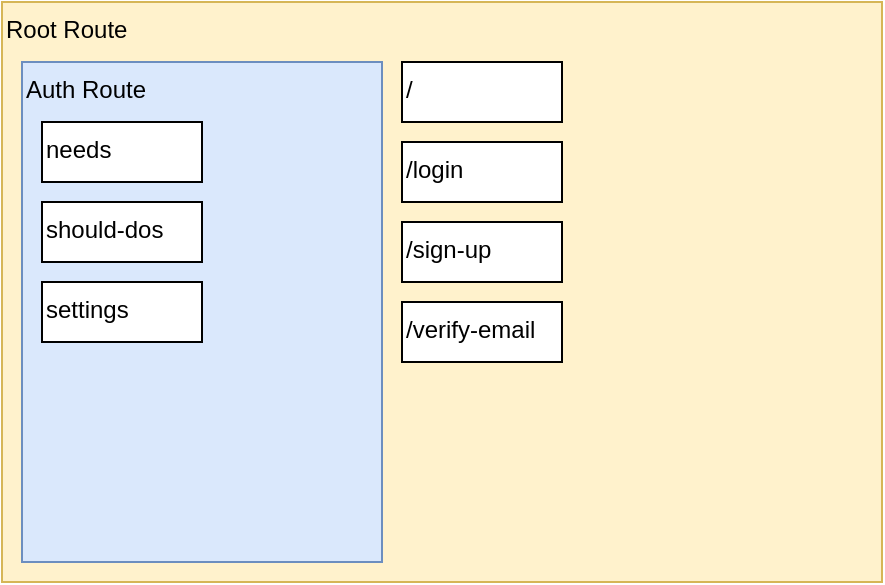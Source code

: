 <mxfile version="22.1.4" type="github">
  <diagram name="Page-1" id="e1RGGrZxxhzuxi-Nd0hM">
    <mxGraphModel dx="954" dy="532" grid="1" gridSize="10" guides="1" tooltips="1" connect="1" arrows="1" fold="1" page="1" pageScale="1" pageWidth="850" pageHeight="1100" math="0" shadow="0">
      <root>
        <mxCell id="0" />
        <mxCell id="1" parent="0" />
        <mxCell id="XZPgrRN6qtijMVRaPW6N-1" value="Root Route" style="rounded=0;whiteSpace=wrap;html=1;verticalAlign=top;align=left;fillColor=#fff2cc;strokeColor=#d6b656;" parent="1" vertex="1">
          <mxGeometry x="210" y="100" width="440" height="290" as="geometry" />
        </mxCell>
        <mxCell id="ZYC0NnvtjXSlAY5eB8kO-1" value="Auth Route" style="rounded=0;whiteSpace=wrap;html=1;verticalAlign=top;align=left;fillColor=#dae8fc;strokeColor=#6c8ebf;" vertex="1" parent="1">
          <mxGeometry x="220" y="130" width="180" height="250" as="geometry" />
        </mxCell>
        <mxCell id="ZYC0NnvtjXSlAY5eB8kO-2" value="needs" style="rounded=0;whiteSpace=wrap;html=1;verticalAlign=top;align=left;" vertex="1" parent="1">
          <mxGeometry x="230" y="160" width="80" height="30" as="geometry" />
        </mxCell>
        <mxCell id="ZYC0NnvtjXSlAY5eB8kO-3" value="should-dos" style="rounded=0;whiteSpace=wrap;html=1;verticalAlign=top;align=left;" vertex="1" parent="1">
          <mxGeometry x="230" y="200" width="80" height="30" as="geometry" />
        </mxCell>
        <mxCell id="ZYC0NnvtjXSlAY5eB8kO-4" value="settings" style="rounded=0;whiteSpace=wrap;html=1;verticalAlign=top;align=left;" vertex="1" parent="1">
          <mxGeometry x="230" y="240" width="80" height="30" as="geometry" />
        </mxCell>
        <mxCell id="ZYC0NnvtjXSlAY5eB8kO-5" value="/login" style="rounded=0;whiteSpace=wrap;html=1;verticalAlign=top;align=left;" vertex="1" parent="1">
          <mxGeometry x="410" y="170" width="80" height="30" as="geometry" />
        </mxCell>
        <mxCell id="ZYC0NnvtjXSlAY5eB8kO-6" value="/sign-up" style="rounded=0;whiteSpace=wrap;html=1;verticalAlign=top;align=left;" vertex="1" parent="1">
          <mxGeometry x="410" y="210" width="80" height="30" as="geometry" />
        </mxCell>
        <mxCell id="ZYC0NnvtjXSlAY5eB8kO-7" value="&lt;div&gt;/verify-email&lt;/div&gt;" style="rounded=0;whiteSpace=wrap;html=1;verticalAlign=top;align=left;" vertex="1" parent="1">
          <mxGeometry x="410" y="250" width="80" height="30" as="geometry" />
        </mxCell>
        <mxCell id="ZYC0NnvtjXSlAY5eB8kO-8" value="/" style="rounded=0;whiteSpace=wrap;html=1;verticalAlign=top;align=left;" vertex="1" parent="1">
          <mxGeometry x="410" y="130" width="80" height="30" as="geometry" />
        </mxCell>
      </root>
    </mxGraphModel>
  </diagram>
</mxfile>

